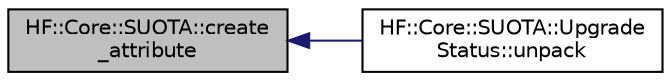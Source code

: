 digraph "HF::Core::SUOTA::create_attribute"
{
  edge [fontname="Helvetica",fontsize="10",labelfontname="Helvetica",labelfontsize="10"];
  node [fontname="Helvetica",fontsize="10",shape=record];
  rankdir="LR";
  Node3 [label="HF::Core::SUOTA::create\l_attribute",height=0.2,width=0.4,color="black", fillcolor="grey75", style="filled", fontcolor="black"];
  Node3 -> Node4 [dir="back",color="midnightblue",fontsize="10",style="solid",fontname="Helvetica"];
  Node4 [label="HF::Core::SUOTA::Upgrade\lStatus::unpack",height=0.2,width=0.4,color="black", fillcolor="white", style="filled",URL="$structHF_1_1Core_1_1SUOTA_1_1UpgradeStatus.html#aba1f97508db1d83ed4a234fc4a97778f",tooltip="Read a message from a ByteArray. "];
}
